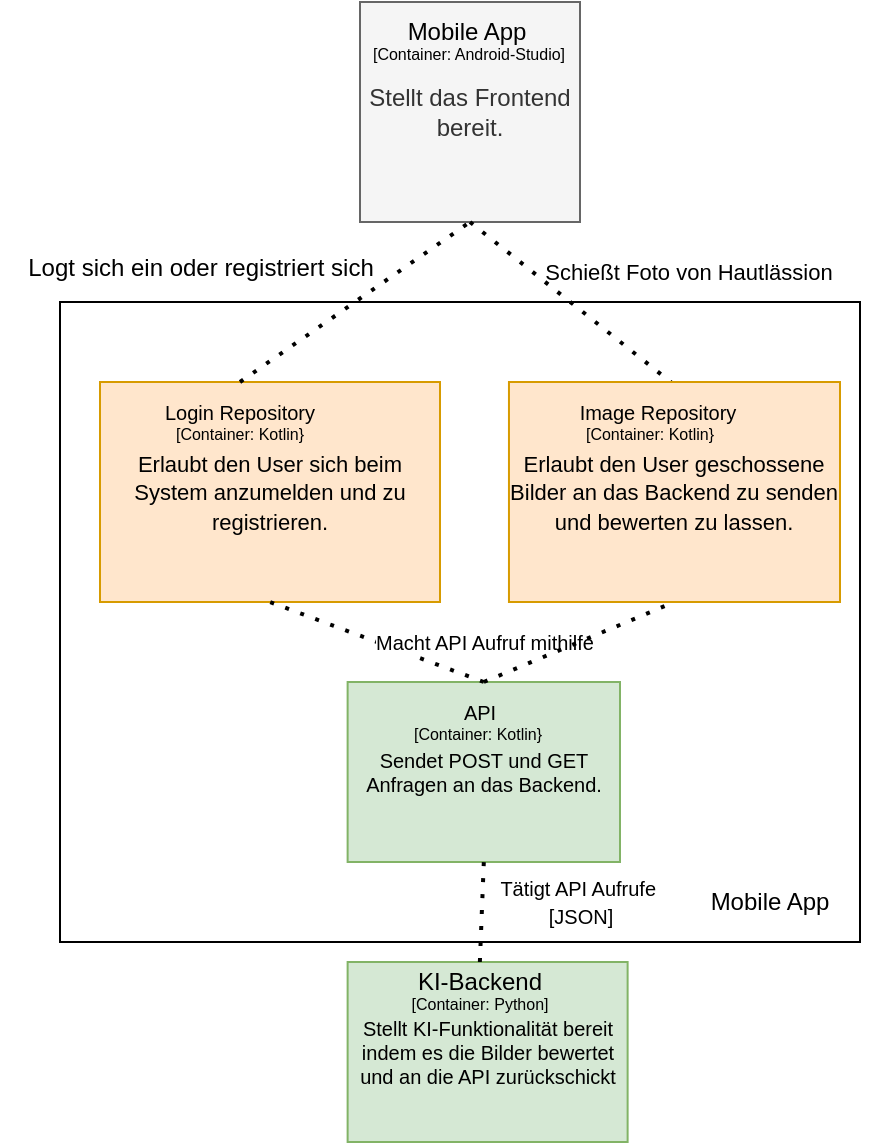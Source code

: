 <mxfile version="26.0.15">
  <diagram name="Page-1" id="uY-ux5SM715pgpHfwJ75">
    <mxGraphModel dx="840" dy="456" grid="1" gridSize="10" guides="1" tooltips="1" connect="1" arrows="1" fold="1" page="1" pageScale="1" pageWidth="827" pageHeight="1169" math="0" shadow="0">
      <root>
        <mxCell id="0" />
        <mxCell id="1" parent="0" />
        <mxCell id="HiHLQ8zvASw_HJKXryYm-1" value="" style="rounded=0;whiteSpace=wrap;html=1;fillColor=#FFFFFF;strokeColor=#000000;" vertex="1" parent="1">
          <mxGeometry x="80" y="320" width="400" height="320" as="geometry" />
        </mxCell>
        <mxCell id="HiHLQ8zvASw_HJKXryYm-2" value="Stellt das Frontend bereit." style="whiteSpace=wrap;html=1;aspect=fixed;fillColor=#f5f5f5;strokeColor=#666666;fontColor=#333333;" vertex="1" parent="1">
          <mxGeometry x="230" y="170" width="110" height="110" as="geometry" />
        </mxCell>
        <mxCell id="HiHLQ8zvASw_HJKXryYm-4" style="edgeStyle=orthogonalEdgeStyle;rounded=0;orthogonalLoop=1;jettySize=auto;html=1;exitX=0.5;exitY=0;exitDx=0;exitDy=0;" edge="1" parent="1">
          <mxGeometry relative="1" as="geometry">
            <mxPoint x="295" y="270" as="targetPoint" />
            <mxPoint x="295" y="270" as="sourcePoint" />
          </mxGeometry>
        </mxCell>
        <mxCell id="HiHLQ8zvASw_HJKXryYm-5" value="" style="endArrow=none;dashed=1;html=1;dashPattern=1 3;strokeWidth=2;rounded=0;exitX=0.5;exitY=1;exitDx=0;exitDy=0;entryX=0.544;entryY=0.009;entryDx=0;entryDy=0;entryPerimeter=0;" edge="1" parent="1" source="HiHLQ8zvASw_HJKXryYm-2" target="HiHLQ8zvASw_HJKXryYm-35">
          <mxGeometry width="50" height="50" relative="1" as="geometry">
            <mxPoint x="675.0" y="250" as="sourcePoint" />
            <mxPoint x="390" y="280" as="targetPoint" />
          </mxGeometry>
        </mxCell>
        <mxCell id="HiHLQ8zvASw_HJKXryYm-8" value="&lt;font style=&quot;font-size: 12px;&quot;&gt;Mobile App&lt;/font&gt;" style="text;html=1;align=center;verticalAlign=middle;whiteSpace=wrap;rounded=0;fontSize=9;" vertex="1" parent="1">
          <mxGeometry x="240.86" y="170" width="85" height="30" as="geometry" />
        </mxCell>
        <mxCell id="HiHLQ8zvASw_HJKXryYm-9" value="&lt;font style=&quot;font-size: 8px;&quot;&gt;[Container: Android-Studio]&lt;/font&gt;" style="text;html=1;align=center;verticalAlign=middle;whiteSpace=wrap;rounded=0;" vertex="1" parent="1">
          <mxGeometry x="227.37" y="190" width="115.25" height="10" as="geometry" />
        </mxCell>
        <mxCell id="HiHLQ8zvASw_HJKXryYm-10" value="&lt;font style=&quot;font-size: 11px;&quot;&gt;Erlaubt den User sich beim System anzumelden und zu registrieren.&lt;/font&gt;" style="rounded=0;whiteSpace=wrap;html=1;fillColor=#ffe6cc;strokeColor=#d79b00;" vertex="1" parent="1">
          <mxGeometry x="100" y="360" width="170" height="110" as="geometry" />
        </mxCell>
        <mxCell id="HiHLQ8zvASw_HJKXryYm-11" value="&lt;font size=&quot;1&quot;&gt;Login Repository&lt;/font&gt;" style="text;html=1;align=center;verticalAlign=middle;whiteSpace=wrap;rounded=0;fontSize=9;" vertex="1" parent="1">
          <mxGeometry x="100" y="360" width="140" height="30" as="geometry" />
        </mxCell>
        <mxCell id="HiHLQ8zvASw_HJKXryYm-12" value="&lt;font style=&quot;font-size: 8px;&quot;&gt;[Container: Kotlin}&lt;/font&gt;" style="text;html=1;align=center;verticalAlign=middle;whiteSpace=wrap;rounded=0;" vertex="1" parent="1">
          <mxGeometry x="116.19" y="380" width="107.62" height="10" as="geometry" />
        </mxCell>
        <mxCell id="HiHLQ8zvASw_HJKXryYm-13" value="" style="endArrow=none;dashed=1;html=1;dashPattern=1 3;strokeWidth=2;rounded=0;entryX=0.5;entryY=1;entryDx=0;entryDy=0;exitX=0.5;exitY=0;exitDx=0;exitDy=0;" edge="1" parent="1" source="HiHLQ8zvASw_HJKXryYm-11" target="HiHLQ8zvASw_HJKXryYm-2">
          <mxGeometry width="50" height="50" relative="1" as="geometry">
            <mxPoint x="320" y="410" as="sourcePoint" />
            <mxPoint x="370" y="360" as="targetPoint" />
          </mxGeometry>
        </mxCell>
        <mxCell id="HiHLQ8zvASw_HJKXryYm-15" value="&lt;div&gt;Sendet POST und GET Anfragen an das Backend.&lt;/div&gt;" style="rounded=0;whiteSpace=wrap;html=1;fontSize=10;align=center;fillColor=#d5e8d4;strokeColor=#82b366;" vertex="1" parent="1">
          <mxGeometry x="223.81" y="510" width="136.19" height="90" as="geometry" />
        </mxCell>
        <mxCell id="HiHLQ8zvASw_HJKXryYm-21" value="Stellt KI-Funktionalität bereit indem es die Bilder bewertet und an die API zurückschickt&lt;div&gt;&lt;/div&gt;" style="rounded=0;whiteSpace=wrap;html=1;fontSize=10;align=center;fillColor=#d5e8d4;strokeColor=#82b366;" vertex="1" parent="1">
          <mxGeometry x="223.81" y="650" width="140" height="90" as="geometry" />
        </mxCell>
        <mxCell id="HiHLQ8zvASw_HJKXryYm-22" value="&lt;font style=&quot;font-size: 12px;&quot;&gt;KI-Backend&lt;/font&gt;" style="text;html=1;align=center;verticalAlign=middle;whiteSpace=wrap;rounded=0;fontSize=9;" vertex="1" parent="1">
          <mxGeometry x="233.81" y="650" width="112.24" height="20" as="geometry" />
        </mxCell>
        <mxCell id="HiHLQ8zvASw_HJKXryYm-23" value="&lt;font style=&quot;font-size: 8px;&quot;&gt;[Container: Python]&lt;/font&gt;" style="text;html=1;align=center;verticalAlign=middle;whiteSpace=wrap;rounded=0;" vertex="1" parent="1">
          <mxGeometry x="250" y="660" width="79.87" height="20" as="geometry" />
        </mxCell>
        <mxCell id="HiHLQ8zvASw_HJKXryYm-24" value="" style="endArrow=none;dashed=1;html=1;dashPattern=1 3;strokeWidth=2;rounded=0;entryX=0.5;entryY=1;entryDx=0;entryDy=0;exitX=0.5;exitY=0;exitDx=0;exitDy=0;" edge="1" parent="1" source="HiHLQ8zvASw_HJKXryYm-15" target="HiHLQ8zvASw_HJKXryYm-10">
          <mxGeometry width="50" height="50" relative="1" as="geometry">
            <mxPoint x="330" y="500" as="sourcePoint" />
            <mxPoint x="330" y="490" as="targetPoint" />
          </mxGeometry>
        </mxCell>
        <mxCell id="HiHLQ8zvASw_HJKXryYm-25" value="&lt;font style=&quot;font-size: 10px;&quot;&gt;Macht API Aufruf mithilfe&lt;/font&gt;" style="edgeLabel;html=1;align=center;verticalAlign=middle;resizable=0;points=[];" vertex="1" connectable="0" parent="HiHLQ8zvASw_HJKXryYm-24">
          <mxGeometry x="0.304" y="-2" relative="1" as="geometry">
            <mxPoint x="69" y="8" as="offset" />
          </mxGeometry>
        </mxCell>
        <mxCell id="HiHLQ8zvASw_HJKXryYm-30" value="Mobile App" style="text;html=1;align=center;verticalAlign=middle;whiteSpace=wrap;rounded=0;" vertex="1" parent="1">
          <mxGeometry x="380" y="620" width="110" as="geometry" />
        </mxCell>
        <mxCell id="HiHLQ8zvASw_HJKXryYm-31" value="" style="endArrow=none;dashed=1;html=1;dashPattern=1 3;strokeWidth=2;rounded=0;exitX=0.5;exitY=0;exitDx=0;exitDy=0;entryX=0.5;entryY=1;entryDx=0;entryDy=0;" edge="1" parent="1" source="HiHLQ8zvASw_HJKXryYm-22" target="HiHLQ8zvASw_HJKXryYm-15">
          <mxGeometry width="50" height="50" relative="1" as="geometry">
            <mxPoint x="170" y="540" as="sourcePoint" />
            <mxPoint x="220" y="490" as="targetPoint" />
          </mxGeometry>
        </mxCell>
        <mxCell id="HiHLQ8zvASw_HJKXryYm-32" value="&lt;font style=&quot;font-size: 10px;&quot;&gt;Tätigt API Aufrufe&amp;nbsp;&lt;br&gt;[JSON]&lt;/font&gt;" style="edgeLabel;html=1;align=center;verticalAlign=middle;resizable=0;points=[];" vertex="1" connectable="0" parent="HiHLQ8zvASw_HJKXryYm-31">
          <mxGeometry x="-0.391" relative="1" as="geometry">
            <mxPoint x="49" y="-15" as="offset" />
          </mxGeometry>
        </mxCell>
        <mxCell id="HiHLQ8zvASw_HJKXryYm-36" value="&lt;font style=&quot;font-size: 11px;&quot;&gt;Erlaubt den User geschossene Bilder an das Backend zu senden und bewerten zu lassen.&lt;/font&gt;" style="rounded=0;whiteSpace=wrap;html=1;fillColor=#ffe6cc;strokeColor=#d79b00;" vertex="1" parent="1">
          <mxGeometry x="304.48" y="360" width="165.52" height="110" as="geometry" />
        </mxCell>
        <mxCell id="HiHLQ8zvASw_HJKXryYm-35" value="&lt;font size=&quot;1&quot;&gt;Image Repository&lt;/font&gt;" style="text;html=1;align=center;verticalAlign=middle;whiteSpace=wrap;rounded=0;fontSize=9;" vertex="1" parent="1">
          <mxGeometry x="309.48" y="360" width="140" height="30" as="geometry" />
        </mxCell>
        <mxCell id="HiHLQ8zvASw_HJKXryYm-37" value="&lt;font style=&quot;font-size: 8px;&quot;&gt;[Container: Kotlin}&lt;/font&gt;" style="text;html=1;align=center;verticalAlign=middle;whiteSpace=wrap;rounded=0;" vertex="1" parent="1">
          <mxGeometry x="320.68" y="380" width="107.62" height="10" as="geometry" />
        </mxCell>
        <mxCell id="HiHLQ8zvASw_HJKXryYm-38" value="" style="endArrow=none;dashed=1;html=1;dashPattern=1 3;strokeWidth=2;rounded=0;entryX=0.5;entryY=1;entryDx=0;entryDy=0;exitX=0.5;exitY=0;exitDx=0;exitDy=0;" edge="1" parent="1" source="HiHLQ8zvASw_HJKXryYm-15" target="HiHLQ8zvASw_HJKXryYm-36">
          <mxGeometry width="50" height="50" relative="1" as="geometry">
            <mxPoint x="300" y="520" as="sourcePoint" />
            <mxPoint x="195" y="480" as="targetPoint" />
          </mxGeometry>
        </mxCell>
        <mxCell id="HiHLQ8zvASw_HJKXryYm-40" value="&lt;font size=&quot;1&quot;&gt;API&lt;/font&gt;" style="text;html=1;align=center;verticalAlign=middle;whiteSpace=wrap;rounded=0;fontSize=9;" vertex="1" parent="1">
          <mxGeometry x="219.93" y="510" width="140" height="30" as="geometry" />
        </mxCell>
        <mxCell id="HiHLQ8zvASw_HJKXryYm-41" value="&lt;font style=&quot;font-size: 8px;&quot;&gt;[Container: Kotlin}&lt;/font&gt;" style="text;html=1;align=center;verticalAlign=middle;whiteSpace=wrap;rounded=0;" vertex="1" parent="1">
          <mxGeometry x="235" y="530" width="107.62" height="10" as="geometry" />
        </mxCell>
        <mxCell id="HiHLQ8zvASw_HJKXryYm-42" value="&lt;font style=&quot;font-size: 11px;&quot;&gt;Schießt Foto von Hautlässion&lt;/font&gt;" style="text;html=1;align=center;verticalAlign=middle;resizable=0;points=[];autosize=1;strokeColor=none;fillColor=none;" vertex="1" parent="1">
          <mxGeometry x="309.48" y="290" width="170" height="30" as="geometry" />
        </mxCell>
        <mxCell id="HiHLQ8zvASw_HJKXryYm-43" value="Logt sich ein oder registriert sich" style="text;html=1;align=center;verticalAlign=middle;resizable=0;points=[];autosize=1;strokeColor=none;fillColor=none;" vertex="1" parent="1">
          <mxGeometry x="50" y="288" width="200" height="30" as="geometry" />
        </mxCell>
      </root>
    </mxGraphModel>
  </diagram>
</mxfile>
